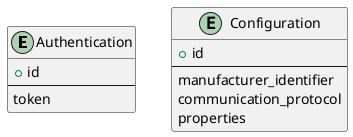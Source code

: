 @startuml
!define TABLE

entity Authentication {
  + id
  --
  token
}

entity Configuration {
    + id
    --
    manufacturer_identifier
    communication_protocol
    properties
}

@enduml
